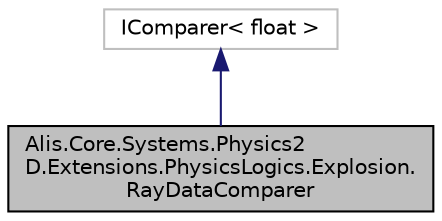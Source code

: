 digraph "Alis.Core.Systems.Physics2D.Extensions.PhysicsLogics.Explosion.RayDataComparer"
{
 // LATEX_PDF_SIZE
  edge [fontname="Helvetica",fontsize="10",labelfontname="Helvetica",labelfontsize="10"];
  node [fontname="Helvetica",fontsize="10",shape=record];
  Node1 [label="Alis.Core.Systems.Physics2\lD.Extensions.PhysicsLogics.Explosion.\lRayDataComparer",height=0.2,width=0.4,color="black", fillcolor="grey75", style="filled", fontcolor="black",tooltip="This is a comparer used for detecting angle difference between rays"];
  Node2 -> Node1 [dir="back",color="midnightblue",fontsize="10",style="solid",fontname="Helvetica"];
  Node2 [label="IComparer\< float \>",height=0.2,width=0.4,color="grey75", fillcolor="white", style="filled",tooltip=" "];
}
